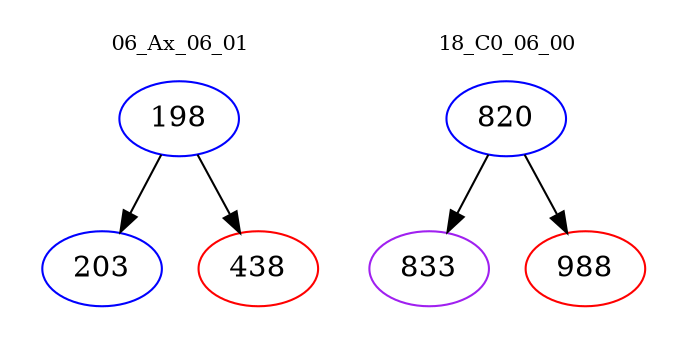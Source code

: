 digraph{
subgraph cluster_0 {
color = white
label = "06_Ax_06_01";
fontsize=10;
T0_198 [label="198", color="blue"]
T0_198 -> T0_203 [color="black"]
T0_203 [label="203", color="blue"]
T0_198 -> T0_438 [color="black"]
T0_438 [label="438", color="red"]
}
subgraph cluster_1 {
color = white
label = "18_C0_06_00";
fontsize=10;
T1_820 [label="820", color="blue"]
T1_820 -> T1_833 [color="black"]
T1_833 [label="833", color="purple"]
T1_820 -> T1_988 [color="black"]
T1_988 [label="988", color="red"]
}
}
